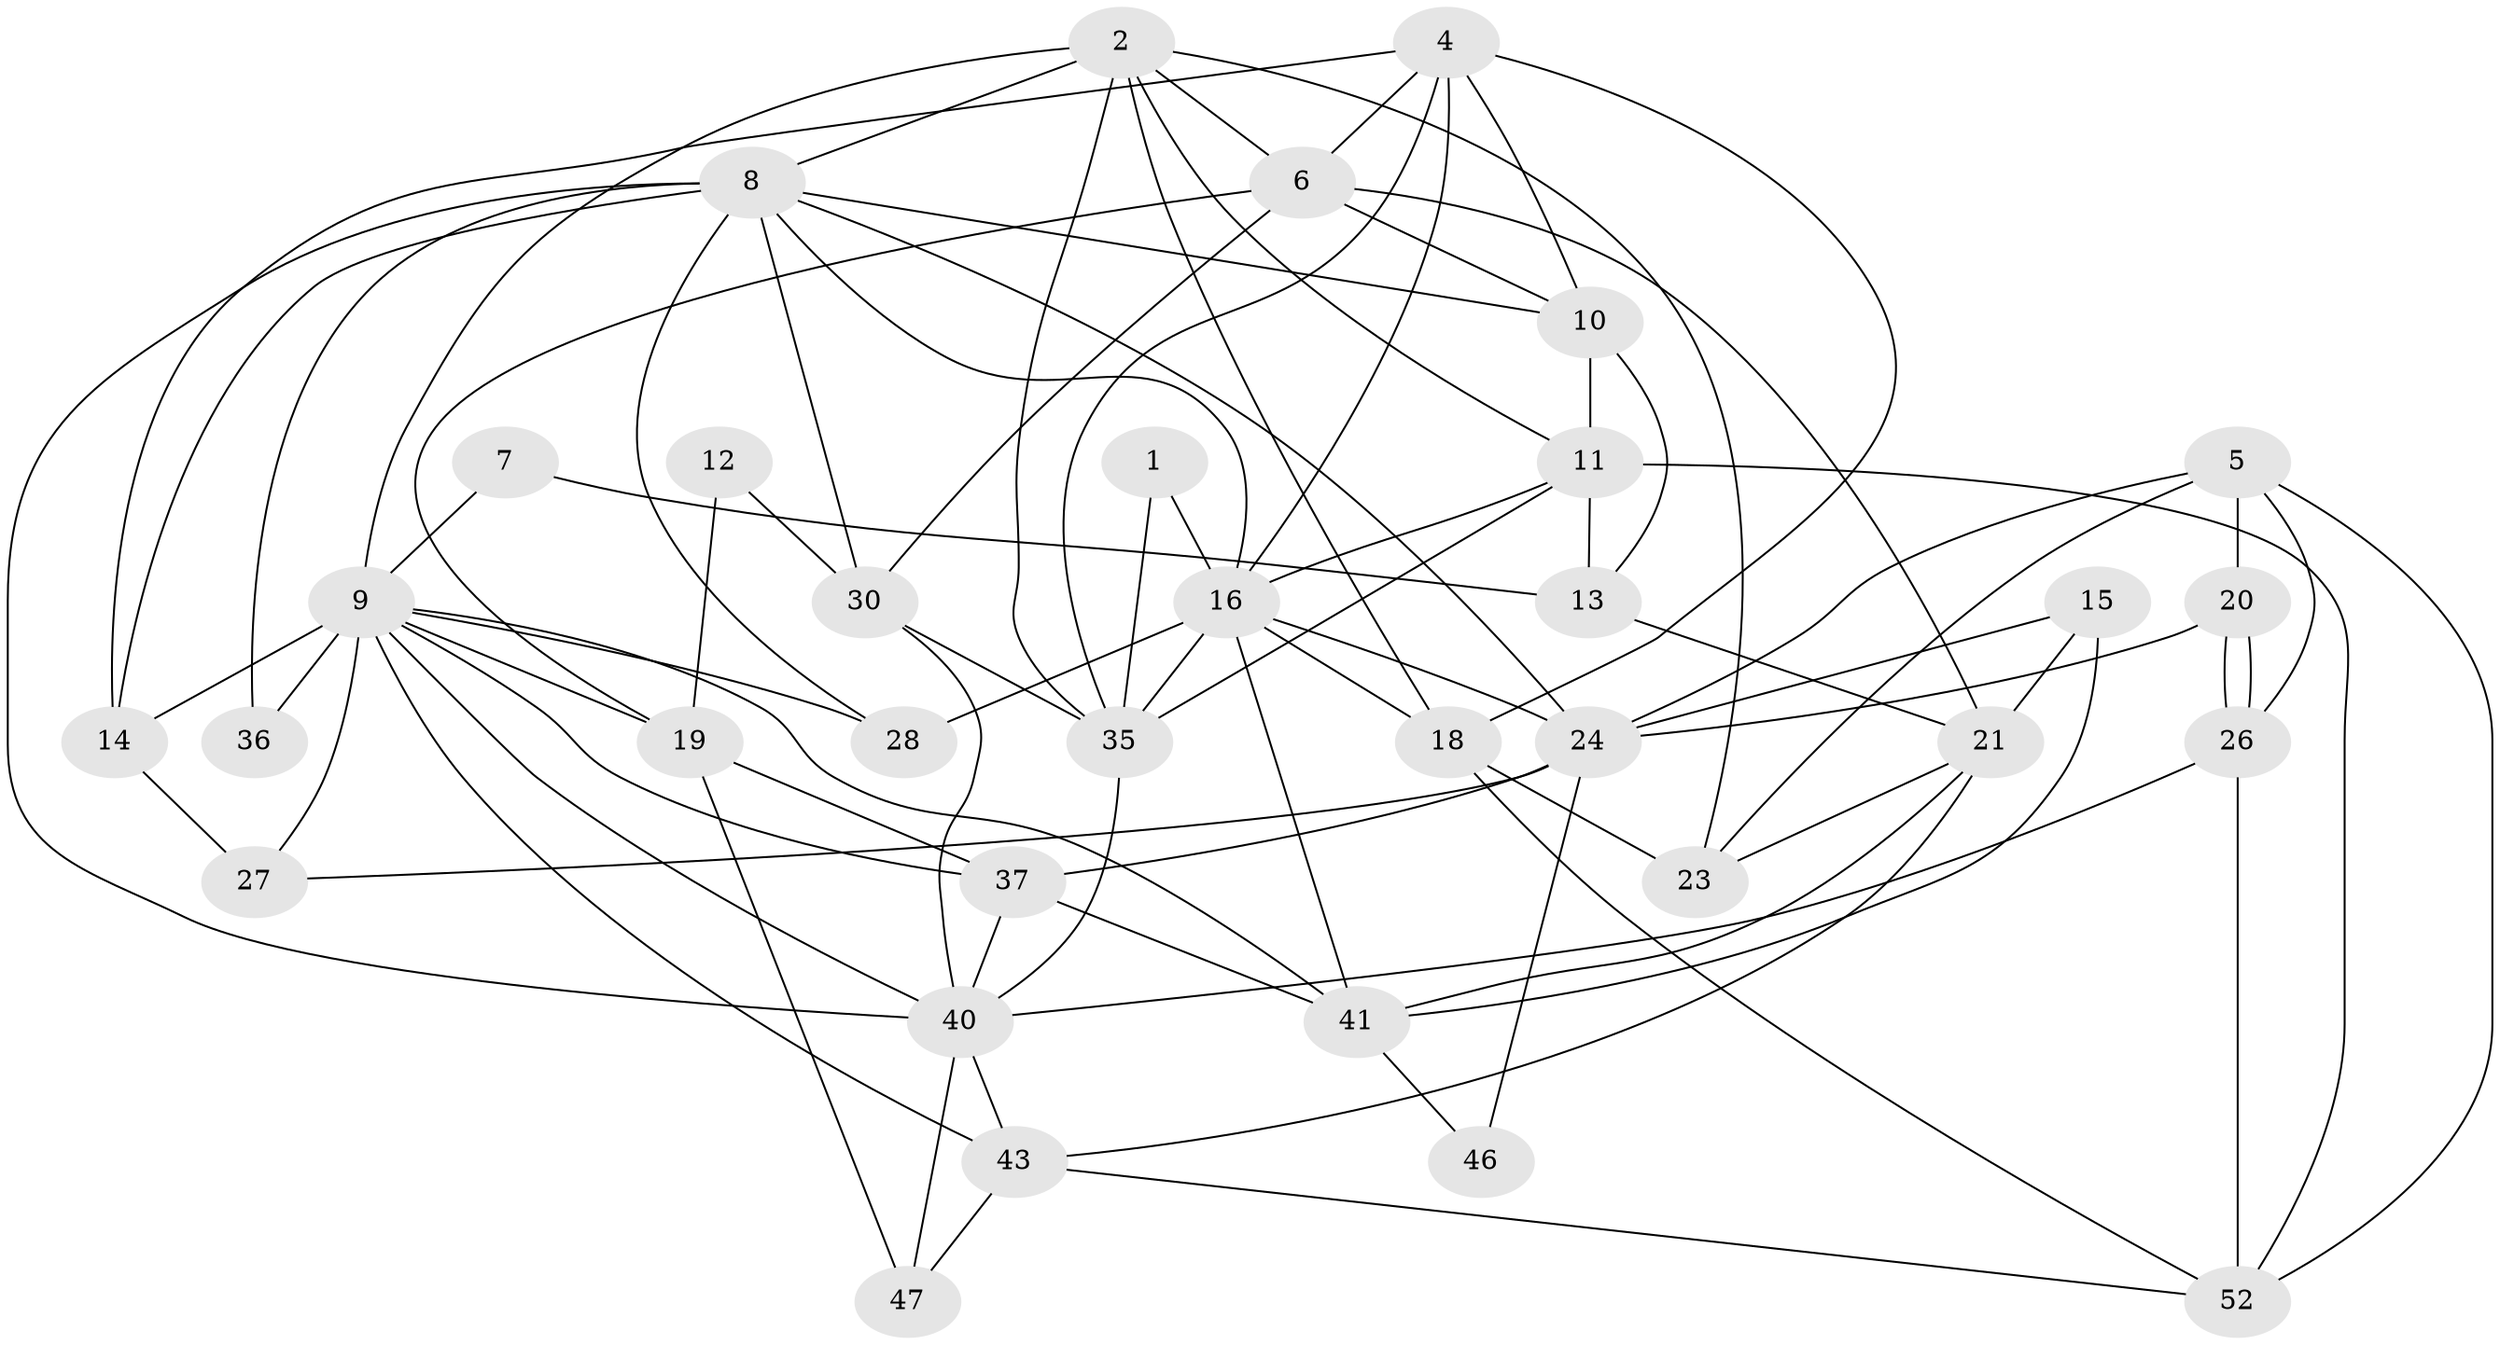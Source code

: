 // original degree distribution, {2: 0.18181818181818182, 4: 0.2727272727272727, 5: 0.18181818181818182, 6: 0.05454545454545454, 7: 0.07272727272727272, 3: 0.21818181818181817, 8: 0.01818181818181818}
// Generated by graph-tools (version 1.1) at 2025/41/03/06/25 10:41:56]
// undirected, 34 vertices, 86 edges
graph export_dot {
graph [start="1"]
  node [color=gray90,style=filled];
  1;
  2 [super="+3"];
  4;
  5 [super="+51"];
  6 [super="+17"];
  7;
  8 [super="+31"];
  9 [super="+32"];
  10 [super="+48"];
  11 [super="+38"];
  12;
  13;
  14 [super="+39"];
  15;
  16 [super="+29"];
  18 [super="+53"];
  19 [super="+42"];
  20;
  21 [super="+22"];
  23 [super="+25"];
  24 [super="+44"];
  26 [super="+33"];
  27;
  28;
  30 [super="+34"];
  35 [super="+50"];
  36;
  37 [super="+54"];
  40 [super="+49"];
  41 [super="+55"];
  43 [super="+45"];
  46;
  47;
  52;
  1 -- 16;
  1 -- 35;
  2 -- 18;
  2 -- 8;
  2 -- 9;
  2 -- 35;
  2 -- 11;
  2 -- 23;
  2 -- 6;
  4 -- 35;
  4 -- 16;
  4 -- 6;
  4 -- 18;
  4 -- 10;
  4 -- 14;
  5 -- 52;
  5 -- 20;
  5 -- 26;
  5 -- 24;
  5 -- 23;
  6 -- 21;
  6 -- 30;
  6 -- 19;
  6 -- 10;
  7 -- 13;
  7 -- 9;
  8 -- 40;
  8 -- 10;
  8 -- 28;
  8 -- 36;
  8 -- 16;
  8 -- 24;
  8 -- 14;
  8 -- 30;
  9 -- 14;
  9 -- 27;
  9 -- 43;
  9 -- 36;
  9 -- 40;
  9 -- 41;
  9 -- 19;
  9 -- 28;
  9 -- 37;
  10 -- 11;
  10 -- 13;
  11 -- 16;
  11 -- 13;
  11 -- 35;
  11 -- 52;
  12 -- 19;
  12 -- 30;
  13 -- 21;
  14 -- 27;
  15 -- 21 [weight=2];
  15 -- 41;
  15 -- 24;
  16 -- 28;
  16 -- 18;
  16 -- 35;
  16 -- 24;
  16 -- 41;
  18 -- 52;
  18 -- 23;
  19 -- 47;
  19 -- 37;
  20 -- 26;
  20 -- 26;
  20 -- 24;
  21 -- 43;
  21 -- 41;
  21 -- 23;
  24 -- 27;
  24 -- 46;
  24 -- 37;
  26 -- 40;
  26 -- 52;
  30 -- 40;
  30 -- 35;
  35 -- 40;
  37 -- 41;
  37 -- 40;
  40 -- 47;
  40 -- 43;
  41 -- 46;
  43 -- 52;
  43 -- 47;
}
